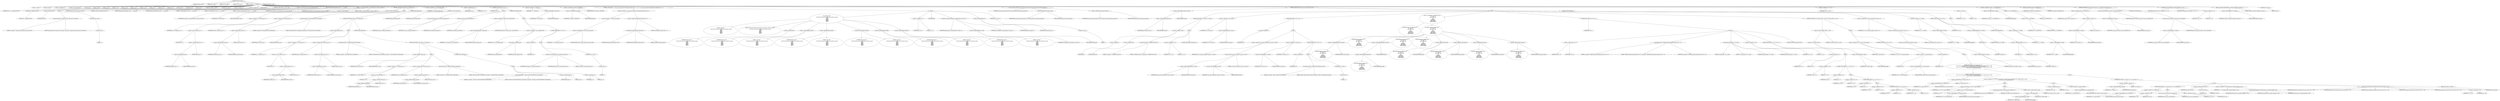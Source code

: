 digraph hostapd_notif_assoc {  
"1000121" [label = "(METHOD,hostapd_notif_assoc)" ]
"1000122" [label = "(PARAM,hostapd_data *hapd)" ]
"1000123" [label = "(PARAM,const u8 *addr)" ]
"1000124" [label = "(PARAM,const u8 *req_ies)" ]
"1000125" [label = "(PARAM,size_t req_ies_len)" ]
"1000126" [label = "(PARAM,int reassoc)" ]
"1000127" [label = "(BLOCK,,)" ]
"1000128" [label = "(LOCAL,v5: sta_info *)" ]
"1000129" [label = "(LOCAL,v6: sta_info *)" ]
"1000130" [label = "(LOCAL,v7: hostapd_iface *)" ]
"1000131" [label = "(LOCAL,v8: wpa_state_machine *)" ]
"1000132" [label = "(LOCAL,v9: int)" ]
"1000133" [label = "(LOCAL,v10: bool)" ]
"1000134" [label = "(LOCAL,v11: u32)" ]
"1000135" [label = "(LOCAL,v12: int)" ]
"1000136" [label = "(LOCAL,v15: int)" ]
"1000137" [label = "(LOCAL,v16: u8 *)" ]
"1000138" [label = "(LOCAL,v17: u8 *)" ]
"1000139" [label = "(LOCAL,p: u8 *)" ]
"1000140" [label = "(LOCAL,pa: u8 *)" ]
"1000141" [label = "(LOCAL,pb: u8 *)" ]
"1000142" [label = "(LOCAL,ielen: int)" ]
"1000143" [label = "(LOCAL,ielena: int)" ]
"1000144" [label = "(LOCAL,res: int)" ]
"1000145" [label = "(LOCAL,elems: ieee802_11_elems)" ]
"1000146" [label = "(LOCAL,buf: u8 [ 1064 ])" ]
"1000147" [label = "(LOCAL,v26: unsigned int)" ]
"1000148" [label = "(<operator>.assignment,v26 = __readgsdword(0x14u))" ]
"1000149" [label = "(IDENTIFIER,v26,v26 = __readgsdword(0x14u))" ]
"1000150" [label = "(__readgsdword,__readgsdword(0x14u))" ]
"1000151" [label = "(LITERAL,0x14u,__readgsdword(0x14u))" ]
"1000152" [label = "(CONTROL_STRUCTURE,if ( !addr ),if ( !addr ))" ]
"1000153" [label = "(<operator>.logicalNot,!addr)" ]
"1000154" [label = "(IDENTIFIER,addr,!addr)" ]
"1000155" [label = "(BLOCK,,)" ]
"1000156" [label = "(wpa_printf,wpa_printf(2, \"hostapd_notif_assoc: Skip event with no address\"))" ]
"1000157" [label = "(LITERAL,2,wpa_printf(2, \"hostapd_notif_assoc: Skip event with no address\"))" ]
"1000158" [label = "(LITERAL,\"hostapd_notif_assoc: Skip event with no address\",wpa_printf(2, \"hostapd_notif_assoc: Skip event with no address\"))" ]
"1000159" [label = "(RETURN,return -1;,return -1;)" ]
"1000160" [label = "(<operator>.minus,-1)" ]
"1000161" [label = "(LITERAL,1,-1)" ]
"1000162" [label = "(random_add_randomness,random_add_randomness(addr, 6u))" ]
"1000163" [label = "(IDENTIFIER,addr,random_add_randomness(addr, 6u))" ]
"1000164" [label = "(LITERAL,6u,random_add_randomness(addr, 6u))" ]
"1000165" [label = "(hostapd_logger,hostapd_logger(hapd, addr, 1u, 2, \"associated\"))" ]
"1000166" [label = "(IDENTIFIER,hapd,hostapd_logger(hapd, addr, 1u, 2, \"associated\"))" ]
"1000167" [label = "(IDENTIFIER,addr,hostapd_logger(hapd, addr, 1u, 2, \"associated\"))" ]
"1000168" [label = "(LITERAL,1u,hostapd_logger(hapd, addr, 1u, 2, \"associated\"))" ]
"1000169" [label = "(LITERAL,2,hostapd_logger(hapd, addr, 1u, 2, \"associated\"))" ]
"1000170" [label = "(LITERAL,\"associated\",hostapd_logger(hapd, addr, 1u, 2, \"associated\"))" ]
"1000171" [label = "(ieee802_11_parse_elems,ieee802_11_parse_elems(req_ies, req_ies_len, &elems, 0))" ]
"1000172" [label = "(IDENTIFIER,req_ies,ieee802_11_parse_elems(req_ies, req_ies_len, &elems, 0))" ]
"1000173" [label = "(IDENTIFIER,req_ies_len,ieee802_11_parse_elems(req_ies, req_ies_len, &elems, 0))" ]
"1000174" [label = "(<operator>.addressOf,&elems)" ]
"1000175" [label = "(IDENTIFIER,elems,ieee802_11_parse_elems(req_ies, req_ies_len, &elems, 0))" ]
"1000176" [label = "(LITERAL,0,ieee802_11_parse_elems(req_ies, req_ies_len, &elems, 0))" ]
"1000177" [label = "(CONTROL_STRUCTURE,if ( elems.wps_ie ),if ( elems.wps_ie ))" ]
"1000178" [label = "(<operator>.fieldAccess,elems.wps_ie)" ]
"1000179" [label = "(IDENTIFIER,elems,if ( elems.wps_ie ))" ]
"1000180" [label = "(FIELD_IDENTIFIER,wps_ie,wps_ie)" ]
"1000181" [label = "(BLOCK,,)" ]
"1000182" [label = "(<operator>.assignment,p = (u8 *)(elems.wps_ie - 2))" ]
"1000183" [label = "(IDENTIFIER,p,p = (u8 *)(elems.wps_ie - 2))" ]
"1000184" [label = "(<operator>.cast,(u8 *)(elems.wps_ie - 2))" ]
"1000185" [label = "(UNKNOWN,u8 *,u8 *)" ]
"1000186" [label = "(<operator>.subtraction,elems.wps_ie - 2)" ]
"1000187" [label = "(<operator>.fieldAccess,elems.wps_ie)" ]
"1000188" [label = "(IDENTIFIER,elems,elems.wps_ie - 2)" ]
"1000189" [label = "(FIELD_IDENTIFIER,wps_ie,wps_ie)" ]
"1000190" [label = "(LITERAL,2,elems.wps_ie - 2)" ]
"1000191" [label = "(<operator>.assignment,ielen = elems.wps_ie_len + 2)" ]
"1000192" [label = "(IDENTIFIER,ielen,ielen = elems.wps_ie_len + 2)" ]
"1000193" [label = "(<operator>.addition,elems.wps_ie_len + 2)" ]
"1000194" [label = "(<operator>.fieldAccess,elems.wps_ie_len)" ]
"1000195" [label = "(IDENTIFIER,elems,elems.wps_ie_len + 2)" ]
"1000196" [label = "(FIELD_IDENTIFIER,wps_ie_len,wps_ie_len)" ]
"1000197" [label = "(LITERAL,2,elems.wps_ie_len + 2)" ]
"1000198" [label = "(wpa_printf,wpa_printf(2, \"STA included WPS IE in (Re)AssocReq\"))" ]
"1000199" [label = "(LITERAL,2,wpa_printf(2, \"STA included WPS IE in (Re)AssocReq\"))" ]
"1000200" [label = "(LITERAL,\"STA included WPS IE in (Re)AssocReq\",wpa_printf(2, \"STA included WPS IE in (Re)AssocReq\"))" ]
"1000201" [label = "(CONTROL_STRUCTURE,else,else)" ]
"1000202" [label = "(CONTROL_STRUCTURE,if ( elems.rsn_ie ),if ( elems.rsn_ie ))" ]
"1000203" [label = "(<operator>.fieldAccess,elems.rsn_ie)" ]
"1000204" [label = "(IDENTIFIER,elems,if ( elems.rsn_ie ))" ]
"1000205" [label = "(FIELD_IDENTIFIER,rsn_ie,rsn_ie)" ]
"1000206" [label = "(BLOCK,,)" ]
"1000207" [label = "(<operator>.assignment,p = (u8 *)(elems.rsn_ie - 2))" ]
"1000208" [label = "(IDENTIFIER,p,p = (u8 *)(elems.rsn_ie - 2))" ]
"1000209" [label = "(<operator>.cast,(u8 *)(elems.rsn_ie - 2))" ]
"1000210" [label = "(UNKNOWN,u8 *,u8 *)" ]
"1000211" [label = "(<operator>.subtraction,elems.rsn_ie - 2)" ]
"1000212" [label = "(<operator>.fieldAccess,elems.rsn_ie)" ]
"1000213" [label = "(IDENTIFIER,elems,elems.rsn_ie - 2)" ]
"1000214" [label = "(FIELD_IDENTIFIER,rsn_ie,rsn_ie)" ]
"1000215" [label = "(LITERAL,2,elems.rsn_ie - 2)" ]
"1000216" [label = "(<operator>.assignment,ielen = elems.rsn_ie_len + 2)" ]
"1000217" [label = "(IDENTIFIER,ielen,ielen = elems.rsn_ie_len + 2)" ]
"1000218" [label = "(<operator>.addition,elems.rsn_ie_len + 2)" ]
"1000219" [label = "(<operator>.fieldAccess,elems.rsn_ie_len)" ]
"1000220" [label = "(IDENTIFIER,elems,elems.rsn_ie_len + 2)" ]
"1000221" [label = "(FIELD_IDENTIFIER,rsn_ie_len,rsn_ie_len)" ]
"1000222" [label = "(LITERAL,2,elems.rsn_ie_len + 2)" ]
"1000223" [label = "(wpa_printf,wpa_printf(2, \"STA included RSN IE in (Re)AssocReq\"))" ]
"1000224" [label = "(LITERAL,2,wpa_printf(2, \"STA included RSN IE in (Re)AssocReq\"))" ]
"1000225" [label = "(LITERAL,\"STA included RSN IE in (Re)AssocReq\",wpa_printf(2, \"STA included RSN IE in (Re)AssocReq\"))" ]
"1000226" [label = "(CONTROL_STRUCTURE,else,else)" ]
"1000227" [label = "(CONTROL_STRUCTURE,if ( elems.wpa_ie ),if ( elems.wpa_ie ))" ]
"1000228" [label = "(<operator>.fieldAccess,elems.wpa_ie)" ]
"1000229" [label = "(IDENTIFIER,elems,if ( elems.wpa_ie ))" ]
"1000230" [label = "(FIELD_IDENTIFIER,wpa_ie,wpa_ie)" ]
"1000231" [label = "(BLOCK,,)" ]
"1000232" [label = "(<operator>.assignment,p = (u8 *)(elems.wpa_ie - 2))" ]
"1000233" [label = "(IDENTIFIER,p,p = (u8 *)(elems.wpa_ie - 2))" ]
"1000234" [label = "(<operator>.cast,(u8 *)(elems.wpa_ie - 2))" ]
"1000235" [label = "(UNKNOWN,u8 *,u8 *)" ]
"1000236" [label = "(<operator>.subtraction,elems.wpa_ie - 2)" ]
"1000237" [label = "(<operator>.fieldAccess,elems.wpa_ie)" ]
"1000238" [label = "(IDENTIFIER,elems,elems.wpa_ie - 2)" ]
"1000239" [label = "(FIELD_IDENTIFIER,wpa_ie,wpa_ie)" ]
"1000240" [label = "(LITERAL,2,elems.wpa_ie - 2)" ]
"1000241" [label = "(<operator>.assignment,ielen = elems.wpa_ie_len + 2)" ]
"1000242" [label = "(IDENTIFIER,ielen,ielen = elems.wpa_ie_len + 2)" ]
"1000243" [label = "(<operator>.addition,elems.wpa_ie_len + 2)" ]
"1000244" [label = "(<operator>.fieldAccess,elems.wpa_ie_len)" ]
"1000245" [label = "(IDENTIFIER,elems,elems.wpa_ie_len + 2)" ]
"1000246" [label = "(FIELD_IDENTIFIER,wpa_ie_len,wpa_ie_len)" ]
"1000247" [label = "(LITERAL,2,elems.wpa_ie_len + 2)" ]
"1000248" [label = "(wpa_printf,wpa_printf(2, \"STA included WPA IE in (Re)AssocReq\"))" ]
"1000249" [label = "(LITERAL,2,wpa_printf(2, \"STA included WPA IE in (Re)AssocReq\"))" ]
"1000250" [label = "(LITERAL,\"STA included WPA IE in (Re)AssocReq\",wpa_printf(2, \"STA included WPA IE in (Re)AssocReq\"))" ]
"1000251" [label = "(CONTROL_STRUCTURE,else,else)" ]
"1000252" [label = "(BLOCK,,)" ]
"1000253" [label = "(wpa_printf,wpa_printf(2, \"STA did not include WPS/RSN/WPA IE in (Re)AssocReq\"))" ]
"1000254" [label = "(LITERAL,2,wpa_printf(2, \"STA did not include WPS/RSN/WPA IE in (Re)AssocReq\"))" ]
"1000255" [label = "(LITERAL,\"STA did not include WPS/RSN/WPA IE in (Re)AssocReq\",wpa_printf(2, \"STA did not include WPS/RSN/WPA IE in (Re)AssocReq\"))" ]
"1000256" [label = "(<operator>.assignment,ielen = 0)" ]
"1000257" [label = "(IDENTIFIER,ielen,ielen = 0)" ]
"1000258" [label = "(LITERAL,0,ielen = 0)" ]
"1000259" [label = "(<operator>.assignment,p = 0)" ]
"1000260" [label = "(IDENTIFIER,p,p = 0)" ]
"1000261" [label = "(LITERAL,0,p = 0)" ]
"1000262" [label = "(<operator>.assignment,v5 = ap_get_sta(hapd, addr))" ]
"1000263" [label = "(IDENTIFIER,v5,v5 = ap_get_sta(hapd, addr))" ]
"1000264" [label = "(ap_get_sta,ap_get_sta(hapd, addr))" ]
"1000265" [label = "(IDENTIFIER,hapd,ap_get_sta(hapd, addr))" ]
"1000266" [label = "(IDENTIFIER,addr,ap_get_sta(hapd, addr))" ]
"1000267" [label = "(<operator>.assignment,v6 = v5)" ]
"1000268" [label = "(IDENTIFIER,v6,v6 = v5)" ]
"1000269" [label = "(IDENTIFIER,v5,v6 = v5)" ]
"1000270" [label = "(CONTROL_STRUCTURE,if ( v5 ),if ( v5 ))" ]
"1000271" [label = "(IDENTIFIER,v5,if ( v5 ))" ]
"1000272" [label = "(BLOCK,,)" ]
"1000273" [label = "(ap_sta_no_session_timeout,ap_sta_no_session_timeout(hapd, v5))" ]
"1000274" [label = "(IDENTIFIER,hapd,ap_sta_no_session_timeout(hapd, v5))" ]
"1000275" [label = "(IDENTIFIER,v5,ap_sta_no_session_timeout(hapd, v5))" ]
"1000276" [label = "(accounting_sta_stop,accounting_sta_stop(hapd, v6))" ]
"1000277" [label = "(IDENTIFIER,hapd,accounting_sta_stop(hapd, v6))" ]
"1000278" [label = "(IDENTIFIER,v6,accounting_sta_stop(hapd, v6))" ]
"1000279" [label = "(<operator>.assignment,v6->timeout_next = STA_NULLFUNC)" ]
"1000280" [label = "(<operator>.indirectFieldAccess,v6->timeout_next)" ]
"1000281" [label = "(IDENTIFIER,v6,v6->timeout_next = STA_NULLFUNC)" ]
"1000282" [label = "(FIELD_IDENTIFIER,timeout_next,timeout_next)" ]
"1000283" [label = "(IDENTIFIER,STA_NULLFUNC,v6->timeout_next = STA_NULLFUNC)" ]
"1000284" [label = "(CONTROL_STRUCTURE,else,else)" ]
"1000285" [label = "(BLOCK,,)" ]
"1000286" [label = "(<operator>.assignment,v6 = ap_sta_add(hapd, addr))" ]
"1000287" [label = "(IDENTIFIER,v6,v6 = ap_sta_add(hapd, addr))" ]
"1000288" [label = "(ap_sta_add,ap_sta_add(hapd, addr))" ]
"1000289" [label = "(IDENTIFIER,hapd,ap_sta_add(hapd, addr))" ]
"1000290" [label = "(IDENTIFIER,addr,ap_sta_add(hapd, addr))" ]
"1000291" [label = "(CONTROL_STRUCTURE,if ( !v6 ),if ( !v6 ))" ]
"1000292" [label = "(<operator>.logicalNot,!v6)" ]
"1000293" [label = "(IDENTIFIER,v6,!v6)" ]
"1000294" [label = "(BLOCK,,)" ]
"1000295" [label = "(hostapd_drv_sta_disassoc,hostapd_drv_sta_disassoc(hapd, addr, 5))" ]
"1000296" [label = "(IDENTIFIER,hapd,hostapd_drv_sta_disassoc(hapd, addr, 5))" ]
"1000297" [label = "(IDENTIFIER,addr,hostapd_drv_sta_disassoc(hapd, addr, 5))" ]
"1000298" [label = "(LITERAL,5,hostapd_drv_sta_disassoc(hapd, addr, 5))" ]
"1000299" [label = "(RETURN,return -1;,return -1;)" ]
"1000300" [label = "(<operator>.minus,-1)" ]
"1000301" [label = "(LITERAL,1,-1)" ]
"1000302" [label = "(<operator>.assignment,v7 = hapd->iface)" ]
"1000303" [label = "(IDENTIFIER,v7,v7 = hapd->iface)" ]
"1000304" [label = "(<operator>.indirectFieldAccess,hapd->iface)" ]
"1000305" [label = "(IDENTIFIER,hapd,v7 = hapd->iface)" ]
"1000306" [label = "(FIELD_IDENTIFIER,iface,iface)" ]
"1000307" [label = "(<operators>.assignmentAnd,v6->flags &= 0xFFFECFFF)" ]
"1000308" [label = "(<operator>.indirectFieldAccess,v6->flags)" ]
"1000309" [label = "(IDENTIFIER,v6,v6->flags &= 0xFFFECFFF)" ]
"1000310" [label = "(FIELD_IDENTIFIER,flags,flags)" ]
"1000311" [label = "(LITERAL,0xFFFECFFF,v6->flags &= 0xFFFECFFF)" ]
"1000312" [label = "(CONTROL_STRUCTURE,if ( !v7->drv_max_acl_mac_addrs && hostapd_check_acl(hapd, addr, 0) != 1 ),if ( !v7->drv_max_acl_mac_addrs && hostapd_check_acl(hapd, addr, 0) != 1 ))" ]
"1000313" [label = "(<operator>.logicalAnd,!v7->drv_max_acl_mac_addrs && hostapd_check_acl(hapd, addr, 0) != 1)" ]
"1000314" [label = "(<operator>.logicalNot,!v7->drv_max_acl_mac_addrs)" ]
"1000315" [label = "(<operator>.indirectFieldAccess,v7->drv_max_acl_mac_addrs)" ]
"1000316" [label = "(IDENTIFIER,v7,!v7->drv_max_acl_mac_addrs)" ]
"1000317" [label = "(FIELD_IDENTIFIER,drv_max_acl_mac_addrs,drv_max_acl_mac_addrs)" ]
"1000318" [label = "(<operator>.notEquals,hostapd_check_acl(hapd, addr, 0) != 1)" ]
"1000319" [label = "(hostapd_check_acl,hostapd_check_acl(hapd, addr, 0))" ]
"1000320" [label = "(IDENTIFIER,hapd,hostapd_check_acl(hapd, addr, 0))" ]
"1000321" [label = "(IDENTIFIER,addr,hostapd_check_acl(hapd, addr, 0))" ]
"1000322" [label = "(LITERAL,0,hostapd_check_acl(hapd, addr, 0))" ]
"1000323" [label = "(LITERAL,1,hostapd_check_acl(hapd, addr, 0) != 1)" ]
"1000324" [label = "(BLOCK,,)" ]
"1000325" [label = "(wpa_printf,wpa_printf(\n      3,\n      \"STA %02x:%02x:%02x:%02x:%02x:%02x not allowed to connect\",\n      *addr,\n      addr[1],\n      addr[2],\n      addr[3],\n      addr[4],\n      addr[5]))" ]
"1000326" [label = "(LITERAL,3,wpa_printf(\n      3,\n      \"STA %02x:%02x:%02x:%02x:%02x:%02x not allowed to connect\",\n      *addr,\n      addr[1],\n      addr[2],\n      addr[3],\n      addr[4],\n      addr[5]))" ]
"1000327" [label = "(LITERAL,\"STA %02x:%02x:%02x:%02x:%02x:%02x not allowed to connect\",wpa_printf(\n      3,\n      \"STA %02x:%02x:%02x:%02x:%02x:%02x not allowed to connect\",\n      *addr,\n      addr[1],\n      addr[2],\n      addr[3],\n      addr[4],\n      addr[5]))" ]
"1000328" [label = "(<operator>.indirection,*addr)" ]
"1000329" [label = "(IDENTIFIER,addr,wpa_printf(\n      3,\n      \"STA %02x:%02x:%02x:%02x:%02x:%02x not allowed to connect\",\n      *addr,\n      addr[1],\n      addr[2],\n      addr[3],\n      addr[4],\n      addr[5]))" ]
"1000330" [label = "(<operator>.indirectIndexAccess,addr[1])" ]
"1000331" [label = "(IDENTIFIER,addr,wpa_printf(\n      3,\n      \"STA %02x:%02x:%02x:%02x:%02x:%02x not allowed to connect\",\n      *addr,\n      addr[1],\n      addr[2],\n      addr[3],\n      addr[4],\n      addr[5]))" ]
"1000332" [label = "(LITERAL,1,wpa_printf(\n      3,\n      \"STA %02x:%02x:%02x:%02x:%02x:%02x not allowed to connect\",\n      *addr,\n      addr[1],\n      addr[2],\n      addr[3],\n      addr[4],\n      addr[5]))" ]
"1000333" [label = "(<operator>.indirectIndexAccess,addr[2])" ]
"1000334" [label = "(IDENTIFIER,addr,wpa_printf(\n      3,\n      \"STA %02x:%02x:%02x:%02x:%02x:%02x not allowed to connect\",\n      *addr,\n      addr[1],\n      addr[2],\n      addr[3],\n      addr[4],\n      addr[5]))" ]
"1000335" [label = "(LITERAL,2,wpa_printf(\n      3,\n      \"STA %02x:%02x:%02x:%02x:%02x:%02x not allowed to connect\",\n      *addr,\n      addr[1],\n      addr[2],\n      addr[3],\n      addr[4],\n      addr[5]))" ]
"1000336" [label = "(<operator>.indirectIndexAccess,addr[3])" ]
"1000337" [label = "(IDENTIFIER,addr,wpa_printf(\n      3,\n      \"STA %02x:%02x:%02x:%02x:%02x:%02x not allowed to connect\",\n      *addr,\n      addr[1],\n      addr[2],\n      addr[3],\n      addr[4],\n      addr[5]))" ]
"1000338" [label = "(LITERAL,3,wpa_printf(\n      3,\n      \"STA %02x:%02x:%02x:%02x:%02x:%02x not allowed to connect\",\n      *addr,\n      addr[1],\n      addr[2],\n      addr[3],\n      addr[4],\n      addr[5]))" ]
"1000339" [label = "(<operator>.indirectIndexAccess,addr[4])" ]
"1000340" [label = "(IDENTIFIER,addr,wpa_printf(\n      3,\n      \"STA %02x:%02x:%02x:%02x:%02x:%02x not allowed to connect\",\n      *addr,\n      addr[1],\n      addr[2],\n      addr[3],\n      addr[4],\n      addr[5]))" ]
"1000341" [label = "(LITERAL,4,wpa_printf(\n      3,\n      \"STA %02x:%02x:%02x:%02x:%02x:%02x not allowed to connect\",\n      *addr,\n      addr[1],\n      addr[2],\n      addr[3],\n      addr[4],\n      addr[5]))" ]
"1000342" [label = "(<operator>.indirectIndexAccess,addr[5])" ]
"1000343" [label = "(IDENTIFIER,addr,wpa_printf(\n      3,\n      \"STA %02x:%02x:%02x:%02x:%02x:%02x not allowed to connect\",\n      *addr,\n      addr[1],\n      addr[2],\n      addr[3],\n      addr[4],\n      addr[5]))" ]
"1000344" [label = "(LITERAL,5,wpa_printf(\n      3,\n      \"STA %02x:%02x:%02x:%02x:%02x:%02x not allowed to connect\",\n      *addr,\n      addr[1],\n      addr[2],\n      addr[3],\n      addr[4],\n      addr[5]))" ]
"1000345" [label = "(<operator>.assignment,v15 = 1)" ]
"1000346" [label = "(IDENTIFIER,v15,v15 = 1)" ]
"1000347" [label = "(LITERAL,1,v15 = 1)" ]
"1000348" [label = "(JUMP_TARGET,fail)" ]
"1000349" [label = "(hostapd_drv_sta_disassoc,hostapd_drv_sta_disassoc(hapd, v6->addr, v15))" ]
"1000350" [label = "(IDENTIFIER,hapd,hostapd_drv_sta_disassoc(hapd, v6->addr, v15))" ]
"1000351" [label = "(<operator>.indirectFieldAccess,v6->addr)" ]
"1000352" [label = "(IDENTIFIER,v6,hostapd_drv_sta_disassoc(hapd, v6->addr, v15))" ]
"1000353" [label = "(FIELD_IDENTIFIER,addr,addr)" ]
"1000354" [label = "(IDENTIFIER,v15,hostapd_drv_sta_disassoc(hapd, v6->addr, v15))" ]
"1000355" [label = "(ap_free_sta,ap_free_sta(hapd, v6))" ]
"1000356" [label = "(IDENTIFIER,hapd,ap_free_sta(hapd, v6))" ]
"1000357" [label = "(IDENTIFIER,v6,ap_free_sta(hapd, v6))" ]
"1000358" [label = "(RETURN,return -1;,return -1;)" ]
"1000359" [label = "(<operator>.minus,-1)" ]
"1000360" [label = "(LITERAL,1,-1)" ]
"1000361" [label = "(ap_copy_sta_supp_op_classes,ap_copy_sta_supp_op_classes(v6, elems.supp_op_classes, elems.supp_op_classes_len))" ]
"1000362" [label = "(IDENTIFIER,v6,ap_copy_sta_supp_op_classes(v6, elems.supp_op_classes, elems.supp_op_classes_len))" ]
"1000363" [label = "(<operator>.fieldAccess,elems.supp_op_classes)" ]
"1000364" [label = "(IDENTIFIER,elems,ap_copy_sta_supp_op_classes(v6, elems.supp_op_classes, elems.supp_op_classes_len))" ]
"1000365" [label = "(FIELD_IDENTIFIER,supp_op_classes,supp_op_classes)" ]
"1000366" [label = "(<operator>.fieldAccess,elems.supp_op_classes_len)" ]
"1000367" [label = "(IDENTIFIER,elems,ap_copy_sta_supp_op_classes(v6, elems.supp_op_classes, elems.supp_op_classes_len))" ]
"1000368" [label = "(FIELD_IDENTIFIER,supp_op_classes_len,supp_op_classes_len)" ]
"1000369" [label = "(CONTROL_STRUCTURE,if ( hapd->conf->wpa ),if ( hapd->conf->wpa ))" ]
"1000370" [label = "(<operator>.indirectFieldAccess,hapd->conf->wpa)" ]
"1000371" [label = "(<operator>.indirectFieldAccess,hapd->conf)" ]
"1000372" [label = "(IDENTIFIER,hapd,if ( hapd->conf->wpa ))" ]
"1000373" [label = "(FIELD_IDENTIFIER,conf,conf)" ]
"1000374" [label = "(FIELD_IDENTIFIER,wpa,wpa)" ]
"1000375" [label = "(BLOCK,,)" ]
"1000376" [label = "(CONTROL_STRUCTURE,if ( !p || !ielen ),if ( !p || !ielen ))" ]
"1000377" [label = "(<operator>.logicalOr,!p || !ielen)" ]
"1000378" [label = "(<operator>.logicalNot,!p)" ]
"1000379" [label = "(IDENTIFIER,p,!p)" ]
"1000380" [label = "(<operator>.logicalNot,!ielen)" ]
"1000381" [label = "(IDENTIFIER,ielen,!ielen)" ]
"1000382" [label = "(BLOCK,,)" ]
"1000383" [label = "(wpa_printf,wpa_printf(2, \"No WPA/RSN IE from STA\"))" ]
"1000384" [label = "(LITERAL,2,wpa_printf(2, \"No WPA/RSN IE from STA\"))" ]
"1000385" [label = "(LITERAL,\"No WPA/RSN IE from STA\",wpa_printf(2, \"No WPA/RSN IE from STA\"))" ]
"1000386" [label = "(<operator>.assignment,v15 = 13)" ]
"1000387" [label = "(IDENTIFIER,v15,v15 = 13)" ]
"1000388" [label = "(LITERAL,13,v15 = 13)" ]
"1000389" [label = "(CONTROL_STRUCTURE,goto fail;,goto fail;)" ]
"1000390" [label = "(<operator>.assignment,v8 = v6->wpa_sm)" ]
"1000391" [label = "(IDENTIFIER,v8,v8 = v6->wpa_sm)" ]
"1000392" [label = "(<operator>.indirectFieldAccess,v6->wpa_sm)" ]
"1000393" [label = "(IDENTIFIER,v6,v8 = v6->wpa_sm)" ]
"1000394" [label = "(FIELD_IDENTIFIER,wpa_sm,wpa_sm)" ]
"1000395" [label = "(CONTROL_STRUCTURE,if ( !v8 ),if ( !v8 ))" ]
"1000396" [label = "(<operator>.logicalNot,!v8)" ]
"1000397" [label = "(IDENTIFIER,v8,!v8)" ]
"1000398" [label = "(BLOCK,,)" ]
"1000399" [label = "(<operator>.assignment,v8 = wpa_auth_sta_init(hapd->wpa_auth, v6->addr, 0))" ]
"1000400" [label = "(IDENTIFIER,v8,v8 = wpa_auth_sta_init(hapd->wpa_auth, v6->addr, 0))" ]
"1000401" [label = "(wpa_auth_sta_init,wpa_auth_sta_init(hapd->wpa_auth, v6->addr, 0))" ]
"1000402" [label = "(<operator>.indirectFieldAccess,hapd->wpa_auth)" ]
"1000403" [label = "(IDENTIFIER,hapd,wpa_auth_sta_init(hapd->wpa_auth, v6->addr, 0))" ]
"1000404" [label = "(FIELD_IDENTIFIER,wpa_auth,wpa_auth)" ]
"1000405" [label = "(<operator>.indirectFieldAccess,v6->addr)" ]
"1000406" [label = "(IDENTIFIER,v6,wpa_auth_sta_init(hapd->wpa_auth, v6->addr, 0))" ]
"1000407" [label = "(FIELD_IDENTIFIER,addr,addr)" ]
"1000408" [label = "(LITERAL,0,wpa_auth_sta_init(hapd->wpa_auth, v6->addr, 0))" ]
"1000409" [label = "(<operator>.assignment,v6->wpa_sm = v8)" ]
"1000410" [label = "(<operator>.indirectFieldAccess,v6->wpa_sm)" ]
"1000411" [label = "(IDENTIFIER,v6,v6->wpa_sm = v8)" ]
"1000412" [label = "(FIELD_IDENTIFIER,wpa_sm,wpa_sm)" ]
"1000413" [label = "(IDENTIFIER,v8,v6->wpa_sm = v8)" ]
"1000414" [label = "(CONTROL_STRUCTURE,if ( !v8 ),if ( !v8 ))" ]
"1000415" [label = "(<operator>.logicalNot,!v8)" ]
"1000416" [label = "(IDENTIFIER,v8,!v8)" ]
"1000417" [label = "(BLOCK,,)" ]
"1000418" [label = "(wpa_printf,wpa_printf(5, \"Failed to initialize WPA state machine\"))" ]
"1000419" [label = "(LITERAL,5,wpa_printf(5, \"Failed to initialize WPA state machine\"))" ]
"1000420" [label = "(LITERAL,\"Failed to initialize WPA state machine\",wpa_printf(5, \"Failed to initialize WPA state machine\"))" ]
"1000421" [label = "(RETURN,return -1;,return -1;)" ]
"1000422" [label = "(<operator>.minus,-1)" ]
"1000423" [label = "(LITERAL,1,-1)" ]
"1000424" [label = "(<operator>.assignment,v9 = wpa_validate_wpa_ie(\n           hapd->wpa_auth,\n           v8,\n           hapd->iface->freq,\n           p,\n           ielen,\n           elems.mdie,\n           elems.mdie_len,\n           elems.owe_dh,\n           elems.owe_dh_len))" ]
"1000425" [label = "(IDENTIFIER,v9,v9 = wpa_validate_wpa_ie(\n           hapd->wpa_auth,\n           v8,\n           hapd->iface->freq,\n           p,\n           ielen,\n           elems.mdie,\n           elems.mdie_len,\n           elems.owe_dh,\n           elems.owe_dh_len))" ]
"1000426" [label = "(wpa_validate_wpa_ie,wpa_validate_wpa_ie(\n           hapd->wpa_auth,\n           v8,\n           hapd->iface->freq,\n           p,\n           ielen,\n           elems.mdie,\n           elems.mdie_len,\n           elems.owe_dh,\n           elems.owe_dh_len))" ]
"1000427" [label = "(<operator>.indirectFieldAccess,hapd->wpa_auth)" ]
"1000428" [label = "(IDENTIFIER,hapd,wpa_validate_wpa_ie(\n           hapd->wpa_auth,\n           v8,\n           hapd->iface->freq,\n           p,\n           ielen,\n           elems.mdie,\n           elems.mdie_len,\n           elems.owe_dh,\n           elems.owe_dh_len))" ]
"1000429" [label = "(FIELD_IDENTIFIER,wpa_auth,wpa_auth)" ]
"1000430" [label = "(IDENTIFIER,v8,wpa_validate_wpa_ie(\n           hapd->wpa_auth,\n           v8,\n           hapd->iface->freq,\n           p,\n           ielen,\n           elems.mdie,\n           elems.mdie_len,\n           elems.owe_dh,\n           elems.owe_dh_len))" ]
"1000431" [label = "(<operator>.indirectFieldAccess,hapd->iface->freq)" ]
"1000432" [label = "(<operator>.indirectFieldAccess,hapd->iface)" ]
"1000433" [label = "(IDENTIFIER,hapd,wpa_validate_wpa_ie(\n           hapd->wpa_auth,\n           v8,\n           hapd->iface->freq,\n           p,\n           ielen,\n           elems.mdie,\n           elems.mdie_len,\n           elems.owe_dh,\n           elems.owe_dh_len))" ]
"1000434" [label = "(FIELD_IDENTIFIER,iface,iface)" ]
"1000435" [label = "(FIELD_IDENTIFIER,freq,freq)" ]
"1000436" [label = "(IDENTIFIER,p,wpa_validate_wpa_ie(\n           hapd->wpa_auth,\n           v8,\n           hapd->iface->freq,\n           p,\n           ielen,\n           elems.mdie,\n           elems.mdie_len,\n           elems.owe_dh,\n           elems.owe_dh_len))" ]
"1000437" [label = "(IDENTIFIER,ielen,wpa_validate_wpa_ie(\n           hapd->wpa_auth,\n           v8,\n           hapd->iface->freq,\n           p,\n           ielen,\n           elems.mdie,\n           elems.mdie_len,\n           elems.owe_dh,\n           elems.owe_dh_len))" ]
"1000438" [label = "(<operator>.fieldAccess,elems.mdie)" ]
"1000439" [label = "(IDENTIFIER,elems,wpa_validate_wpa_ie(\n           hapd->wpa_auth,\n           v8,\n           hapd->iface->freq,\n           p,\n           ielen,\n           elems.mdie,\n           elems.mdie_len,\n           elems.owe_dh,\n           elems.owe_dh_len))" ]
"1000440" [label = "(FIELD_IDENTIFIER,mdie,mdie)" ]
"1000441" [label = "(<operator>.fieldAccess,elems.mdie_len)" ]
"1000442" [label = "(IDENTIFIER,elems,wpa_validate_wpa_ie(\n           hapd->wpa_auth,\n           v8,\n           hapd->iface->freq,\n           p,\n           ielen,\n           elems.mdie,\n           elems.mdie_len,\n           elems.owe_dh,\n           elems.owe_dh_len))" ]
"1000443" [label = "(FIELD_IDENTIFIER,mdie_len,mdie_len)" ]
"1000444" [label = "(<operator>.fieldAccess,elems.owe_dh)" ]
"1000445" [label = "(IDENTIFIER,elems,wpa_validate_wpa_ie(\n           hapd->wpa_auth,\n           v8,\n           hapd->iface->freq,\n           p,\n           ielen,\n           elems.mdie,\n           elems.mdie_len,\n           elems.owe_dh,\n           elems.owe_dh_len))" ]
"1000446" [label = "(FIELD_IDENTIFIER,owe_dh,owe_dh)" ]
"1000447" [label = "(<operator>.fieldAccess,elems.owe_dh_len)" ]
"1000448" [label = "(IDENTIFIER,elems,wpa_validate_wpa_ie(\n           hapd->wpa_auth,\n           v8,\n           hapd->iface->freq,\n           p,\n           ielen,\n           elems.mdie,\n           elems.mdie_len,\n           elems.owe_dh,\n           elems.owe_dh_len))" ]
"1000449" [label = "(FIELD_IDENTIFIER,owe_dh_len,owe_dh_len)" ]
"1000450" [label = "(CONTROL_STRUCTURE,if ( v9 ),if ( v9 ))" ]
"1000451" [label = "(IDENTIFIER,v9,if ( v9 ))" ]
"1000452" [label = "(BLOCK,,)" ]
"1000453" [label = "(<operator>.assignment,res = v9)" ]
"1000454" [label = "(IDENTIFIER,res,res = v9)" ]
"1000455" [label = "(IDENTIFIER,v9,res = v9)" ]
"1000456" [label = "(wpa_printf,wpa_printf(2, \"WPA/RSN information element rejected? (res %u)\", v9))" ]
"1000457" [label = "(LITERAL,2,wpa_printf(2, \"WPA/RSN information element rejected? (res %u)\", v9))" ]
"1000458" [label = "(LITERAL,\"WPA/RSN information element rejected? (res %u)\",wpa_printf(2, \"WPA/RSN information element rejected? (res %u)\", v9))" ]
"1000459" [label = "(IDENTIFIER,v9,wpa_printf(2, \"WPA/RSN information element rejected? (res %u)\", v9))" ]
"1000460" [label = "(wpa_hexdump,wpa_hexdump(2, \"IE\", p, ielen))" ]
"1000461" [label = "(LITERAL,2,wpa_hexdump(2, \"IE\", p, ielen))" ]
"1000462" [label = "(LITERAL,\"IE\",wpa_hexdump(2, \"IE\", p, ielen))" ]
"1000463" [label = "(IDENTIFIER,p,wpa_hexdump(2, \"IE\", p, ielen))" ]
"1000464" [label = "(IDENTIFIER,ielen,wpa_hexdump(2, \"IE\", p, ielen))" ]
"1000465" [label = "(<operator>.assignment,v15 = 18)" ]
"1000466" [label = "(IDENTIFIER,v15,v15 = 18)" ]
"1000467" [label = "(LITERAL,18,v15 = 18)" ]
"1000468" [label = "(CONTROL_STRUCTURE,if ( res != 2 ),if ( res != 2 ))" ]
"1000469" [label = "(<operator>.notEquals,res != 2)" ]
"1000470" [label = "(IDENTIFIER,res,res != 2)" ]
"1000471" [label = "(LITERAL,2,res != 2)" ]
"1000472" [label = "(BLOCK,,)" ]
"1000473" [label = "(<operator>.assignment,v15 = 19)" ]
"1000474" [label = "(IDENTIFIER,v15,v15 = 19)" ]
"1000475" [label = "(LITERAL,19,v15 = 19)" ]
"1000476" [label = "(CONTROL_STRUCTURE,if ( res != 3 ),if ( res != 3 ))" ]
"1000477" [label = "(<operator>.notEquals,res != 3)" ]
"1000478" [label = "(IDENTIFIER,res,res != 3)" ]
"1000479" [label = "(LITERAL,3,res != 3)" ]
"1000480" [label = "(BLOCK,,)" ]
"1000481" [label = "(<operator>.assignment,v15 = 20)" ]
"1000482" [label = "(IDENTIFIER,v15,v15 = 20)" ]
"1000483" [label = "(LITERAL,20,v15 = 20)" ]
"1000484" [label = "(CONTROL_STRUCTURE,if ( res != 4 ),if ( res != 4 ))" ]
"1000485" [label = "(<operator>.notEquals,res != 4)" ]
"1000486" [label = "(IDENTIFIER,res,res != 4)" ]
"1000487" [label = "(LITERAL,4,res != 4)" ]
"1000488" [label = "(BLOCK,,)" ]
"1000489" [label = "(<operator>.assignment,v15 = 24)" ]
"1000490" [label = "(IDENTIFIER,v15,v15 = 24)" ]
"1000491" [label = "(LITERAL,24,v15 = 24)" ]
"1000492" [label = "(CONTROL_STRUCTURE,if ( res != 8 ),if ( res != 8 ))" ]
"1000493" [label = "(<operator>.notEquals,res != 8)" ]
"1000494" [label = "(IDENTIFIER,res,res != 8)" ]
"1000495" [label = "(LITERAL,8,res != 8)" ]
"1000496" [label = "(<operator>.assignment,v15 = 13)" ]
"1000497" [label = "(IDENTIFIER,v15,v15 = 13)" ]
"1000498" [label = "(LITERAL,13,v15 = 13)" ]
"1000499" [label = "(CONTROL_STRUCTURE,goto fail;,goto fail;)" ]
"1000500" [label = "(CONTROL_STRUCTURE,if ( (v6->flags & 0x402) == 1026 ),if ( (v6->flags & 0x402) == 1026 ))" ]
"1000501" [label = "(<operator>.equals,(v6->flags & 0x402) == 1026)" ]
"1000502" [label = "(<operator>.and,v6->flags & 0x402)" ]
"1000503" [label = "(<operator>.indirectFieldAccess,v6->flags)" ]
"1000504" [label = "(IDENTIFIER,v6,v6->flags & 0x402)" ]
"1000505" [label = "(FIELD_IDENTIFIER,flags,flags)" ]
"1000506" [label = "(LITERAL,0x402,v6->flags & 0x402)" ]
"1000507" [label = "(LITERAL,1026,(v6->flags & 0x402) == 1026)" ]
"1000508" [label = "(BLOCK,,)" ]
"1000509" [label = "(<operator>.assignment,v16 = (u8 *)v6->sa_query_timed_out)" ]
"1000510" [label = "(IDENTIFIER,v16,v16 = (u8 *)v6->sa_query_timed_out)" ]
"1000511" [label = "(<operator>.cast,(u8 *)v6->sa_query_timed_out)" ]
"1000512" [label = "(UNKNOWN,u8 *,u8 *)" ]
"1000513" [label = "(<operator>.indirectFieldAccess,v6->sa_query_timed_out)" ]
"1000514" [label = "(IDENTIFIER,v6,(u8 *)v6->sa_query_timed_out)" ]
"1000515" [label = "(FIELD_IDENTIFIER,sa_query_timed_out,sa_query_timed_out)" ]
"1000516" [label = "(CONTROL_STRUCTURE,if ( !v16 ),if ( !v16 ))" ]
"1000517" [label = "(<operator>.logicalNot,!v16)" ]
"1000518" [label = "(IDENTIFIER,v16,!v16)" ]
"1000519" [label = "(BLOCK,,)" ]
"1000520" [label = "(CONTROL_STRUCTURE,if ( v6->sa_query_count <= 0\n          || (pa = (u8 *)v6->sa_query_timed_out, ap_check_sa_query_timeout(hapd, v6), (v6->flags & 0x402) == 1026)\n          && (v16 = pa, !v6->sa_query_timed_out) ),if ( v6->sa_query_count <= 0\n          || (pa = (u8 *)v6->sa_query_timed_out, ap_check_sa_query_timeout(hapd, v6), (v6->flags & 0x402) == 1026)\n          && (v16 = pa, !v6->sa_query_timed_out) ))" ]
"1000521" [label = "(<operator>.logicalOr,v6->sa_query_count <= 0\n          || (pa = (u8 *)v6->sa_query_timed_out, ap_check_sa_query_timeout(hapd, v6), (v6->flags & 0x402) == 1026)\n          && (v16 = pa, !v6->sa_query_timed_out))" ]
"1000522" [label = "(<operator>.lessEqualsThan,v6->sa_query_count <= 0)" ]
"1000523" [label = "(<operator>.indirectFieldAccess,v6->sa_query_count)" ]
"1000524" [label = "(IDENTIFIER,v6,v6->sa_query_count <= 0)" ]
"1000525" [label = "(FIELD_IDENTIFIER,sa_query_count,sa_query_count)" ]
"1000526" [label = "(LITERAL,0,v6->sa_query_count <= 0)" ]
"1000527" [label = "(<operator>.logicalAnd,(pa = (u8 *)v6->sa_query_timed_out, ap_check_sa_query_timeout(hapd, v6), (v6->flags & 0x402) == 1026)\n          && (v16 = pa, !v6->sa_query_timed_out))" ]
"1000528" [label = "(BLOCK,,)" ]
"1000529" [label = "(<operator>.assignment,pa = (u8 *)v6->sa_query_timed_out)" ]
"1000530" [label = "(IDENTIFIER,pa,pa = (u8 *)v6->sa_query_timed_out)" ]
"1000531" [label = "(<operator>.cast,(u8 *)v6->sa_query_timed_out)" ]
"1000532" [label = "(UNKNOWN,u8 *,u8 *)" ]
"1000533" [label = "(<operator>.indirectFieldAccess,v6->sa_query_timed_out)" ]
"1000534" [label = "(IDENTIFIER,v6,(u8 *)v6->sa_query_timed_out)" ]
"1000535" [label = "(FIELD_IDENTIFIER,sa_query_timed_out,sa_query_timed_out)" ]
"1000536" [label = "(BLOCK,,)" ]
"1000537" [label = "(ap_check_sa_query_timeout,ap_check_sa_query_timeout(hapd, v6))" ]
"1000538" [label = "(IDENTIFIER,hapd,ap_check_sa_query_timeout(hapd, v6))" ]
"1000539" [label = "(IDENTIFIER,v6,ap_check_sa_query_timeout(hapd, v6))" ]
"1000540" [label = "(<operator>.equals,(v6->flags & 0x402) == 1026)" ]
"1000541" [label = "(<operator>.and,v6->flags & 0x402)" ]
"1000542" [label = "(<operator>.indirectFieldAccess,v6->flags)" ]
"1000543" [label = "(IDENTIFIER,v6,v6->flags & 0x402)" ]
"1000544" [label = "(FIELD_IDENTIFIER,flags,flags)" ]
"1000545" [label = "(LITERAL,0x402,v6->flags & 0x402)" ]
"1000546" [label = "(LITERAL,1026,(v6->flags & 0x402) == 1026)" ]
"1000547" [label = "(BLOCK,,)" ]
"1000548" [label = "(<operator>.assignment,v16 = pa)" ]
"1000549" [label = "(IDENTIFIER,v16,v16 = pa)" ]
"1000550" [label = "(IDENTIFIER,pa,v16 = pa)" ]
"1000551" [label = "(<operator>.logicalNot,!v6->sa_query_timed_out)" ]
"1000552" [label = "(<operator>.indirectFieldAccess,v6->sa_query_timed_out)" ]
"1000553" [label = "(IDENTIFIER,v6,!v6->sa_query_timed_out)" ]
"1000554" [label = "(FIELD_IDENTIFIER,sa_query_timed_out,sa_query_timed_out)" ]
"1000555" [label = "(BLOCK,,)" ]
"1000556" [label = "(CONTROL_STRUCTURE,if ( v6->auth_alg != 2 ),if ( v6->auth_alg != 2 ))" ]
"1000557" [label = "(<operator>.notEquals,v6->auth_alg != 2)" ]
"1000558" [label = "(<operator>.indirectFieldAccess,v6->auth_alg)" ]
"1000559" [label = "(IDENTIFIER,v6,v6->auth_alg != 2)" ]
"1000560" [label = "(FIELD_IDENTIFIER,auth_alg,auth_alg)" ]
"1000561" [label = "(LITERAL,2,v6->auth_alg != 2)" ]
"1000562" [label = "(BLOCK,,)" ]
"1000563" [label = "(CONTROL_STRUCTURE,if ( !v6->sa_query_count ),if ( !v6->sa_query_count ))" ]
"1000564" [label = "(<operator>.logicalNot,!v6->sa_query_count)" ]
"1000565" [label = "(<operator>.indirectFieldAccess,v6->sa_query_count)" ]
"1000566" [label = "(IDENTIFIER,v6,!v6->sa_query_count)" ]
"1000567" [label = "(FIELD_IDENTIFIER,sa_query_count,sa_query_count)" ]
"1000568" [label = "(BLOCK,,)" ]
"1000569" [label = "(<operator>.assignment,pb = v16)" ]
"1000570" [label = "(IDENTIFIER,pb,pb = v16)" ]
"1000571" [label = "(IDENTIFIER,v16,pb = v16)" ]
"1000572" [label = "(ap_sta_start_sa_query,ap_sta_start_sa_query(hapd, v6))" ]
"1000573" [label = "(IDENTIFIER,hapd,ap_sta_start_sa_query(hapd, v6))" ]
"1000574" [label = "(IDENTIFIER,v6,ap_sta_start_sa_query(hapd, v6))" ]
"1000575" [label = "(<operator>.assignment,v16 = pb)" ]
"1000576" [label = "(IDENTIFIER,v16,v16 = pb)" ]
"1000577" [label = "(IDENTIFIER,pb,v16 = pb)" ]
"1000578" [label = "(<operator>.assignment,ielena = (int)v16)" ]
"1000579" [label = "(IDENTIFIER,ielena,ielena = (int)v16)" ]
"1000580" [label = "(<operator>.cast,(int)v16)" ]
"1000581" [label = "(UNKNOWN,int,int)" ]
"1000582" [label = "(IDENTIFIER,v16,(int)v16)" ]
"1000583" [label = "(<operator>.assignment,v17 = hostapd_eid_assoc_comeback_time(hapd, v6, buf))" ]
"1000584" [label = "(IDENTIFIER,v17,v17 = hostapd_eid_assoc_comeback_time(hapd, v6, buf))" ]
"1000585" [label = "(hostapd_eid_assoc_comeback_time,hostapd_eid_assoc_comeback_time(hapd, v6, buf))" ]
"1000586" [label = "(IDENTIFIER,hapd,hostapd_eid_assoc_comeback_time(hapd, v6, buf))" ]
"1000587" [label = "(IDENTIFIER,v6,hostapd_eid_assoc_comeback_time(hapd, v6, buf))" ]
"1000588" [label = "(IDENTIFIER,buf,hostapd_eid_assoc_comeback_time(hapd, v6, buf))" ]
"1000589" [label = "(hostapd_sta_assoc,hostapd_sta_assoc(hapd, addr, reassoc, 0x1Eu, buf, v17 - buf))" ]
"1000590" [label = "(IDENTIFIER,hapd,hostapd_sta_assoc(hapd, addr, reassoc, 0x1Eu, buf, v17 - buf))" ]
"1000591" [label = "(IDENTIFIER,addr,hostapd_sta_assoc(hapd, addr, reassoc, 0x1Eu, buf, v17 - buf))" ]
"1000592" [label = "(IDENTIFIER,reassoc,hostapd_sta_assoc(hapd, addr, reassoc, 0x1Eu, buf, v17 - buf))" ]
"1000593" [label = "(LITERAL,0x1Eu,hostapd_sta_assoc(hapd, addr, reassoc, 0x1Eu, buf, v17 - buf))" ]
"1000594" [label = "(IDENTIFIER,buf,hostapd_sta_assoc(hapd, addr, reassoc, 0x1Eu, buf, v17 - buf))" ]
"1000595" [label = "(<operator>.subtraction,v17 - buf)" ]
"1000596" [label = "(IDENTIFIER,v17,v17 - buf)" ]
"1000597" [label = "(IDENTIFIER,buf,v17 - buf)" ]
"1000598" [label = "(RETURN,return ielena;,return ielena;)" ]
"1000599" [label = "(IDENTIFIER,ielena,return ielena;)" ]
"1000600" [label = "(<operator>.assignment,v10 = wpa_auth_uses_mfp(v6->wpa_sm) == 0)" ]
"1000601" [label = "(IDENTIFIER,v10,v10 = wpa_auth_uses_mfp(v6->wpa_sm) == 0)" ]
"1000602" [label = "(<operator>.equals,wpa_auth_uses_mfp(v6->wpa_sm) == 0)" ]
"1000603" [label = "(wpa_auth_uses_mfp,wpa_auth_uses_mfp(v6->wpa_sm))" ]
"1000604" [label = "(<operator>.indirectFieldAccess,v6->wpa_sm)" ]
"1000605" [label = "(IDENTIFIER,v6,wpa_auth_uses_mfp(v6->wpa_sm))" ]
"1000606" [label = "(FIELD_IDENTIFIER,wpa_sm,wpa_sm)" ]
"1000607" [label = "(LITERAL,0,wpa_auth_uses_mfp(v6->wpa_sm) == 0)" ]
"1000608" [label = "(<operator>.assignment,v11 = v6->flags)" ]
"1000609" [label = "(IDENTIFIER,v11,v11 = v6->flags)" ]
"1000610" [label = "(<operator>.indirectFieldAccess,v6->flags)" ]
"1000611" [label = "(IDENTIFIER,v6,v11 = v6->flags)" ]
"1000612" [label = "(FIELD_IDENTIFIER,flags,flags)" ]
"1000613" [label = "(CONTROL_STRUCTURE,if ( v10 ),if ( v10 ))" ]
"1000614" [label = "(IDENTIFIER,v10,if ( v10 ))" ]
"1000615" [label = "(<operators>.assignmentAnd,BYTE1(v11) &= 0xFBu)" ]
"1000616" [label = "(BYTE1,BYTE1(v11))" ]
"1000617" [label = "(IDENTIFIER,v11,BYTE1(v11))" ]
"1000618" [label = "(LITERAL,0xFBu,BYTE1(v11) &= 0xFBu)" ]
"1000619" [label = "(CONTROL_STRUCTURE,else,else)" ]
"1000620" [label = "(<operators>.assignmentOr,BYTE1(v11) |= 4u)" ]
"1000621" [label = "(BYTE1,BYTE1(v11))" ]
"1000622" [label = "(IDENTIFIER,v11,BYTE1(v11))" ]
"1000623" [label = "(LITERAL,4u,BYTE1(v11) |= 4u)" ]
"1000624" [label = "(CONTROL_STRUCTURE,else,else)" ]
"1000625" [label = "(BLOCK,,)" ]
"1000626" [label = "(<operator>.assignment,v11 = v6->flags)" ]
"1000627" [label = "(IDENTIFIER,v11,v11 = v6->flags)" ]
"1000628" [label = "(<operator>.indirectFieldAccess,v6->flags)" ]
"1000629" [label = "(IDENTIFIER,v6,v11 = v6->flags)" ]
"1000630" [label = "(FIELD_IDENTIFIER,flags,flags)" ]
"1000631" [label = "(<operator>.assignment,v12 = v11 & 2)" ]
"1000632" [label = "(IDENTIFIER,v12,v12 = v11 & 2)" ]
"1000633" [label = "(<operator>.and,v11 & 2)" ]
"1000634" [label = "(IDENTIFIER,v11,v11 & 2)" ]
"1000635" [label = "(LITERAL,2,v11 & 2)" ]
"1000636" [label = "(<operator>.assignment,v6->flags = v11 & 0xFFF7FFFF | 3)" ]
"1000637" [label = "(<operator>.indirectFieldAccess,v6->flags)" ]
"1000638" [label = "(IDENTIFIER,v6,v6->flags = v11 & 0xFFF7FFFF | 3)" ]
"1000639" [label = "(FIELD_IDENTIFIER,flags,flags)" ]
"1000640" [label = "(<operator>.or,v11 & 0xFFF7FFFF | 3)" ]
"1000641" [label = "(<operator>.and,v11 & 0xFFF7FFFF)" ]
"1000642" [label = "(IDENTIFIER,v11,v11 & 0xFFF7FFFF)" ]
"1000643" [label = "(LITERAL,0xFFF7FFFF,v11 & 0xFFF7FFFF)" ]
"1000644" [label = "(LITERAL,3,v11 & 0xFFF7FFFF | 3)" ]
"1000645" [label = "(hostapd_set_sta_flags,hostapd_set_sta_flags(hapd, v6))" ]
"1000646" [label = "(IDENTIFIER,hapd,hostapd_set_sta_flags(hapd, v6))" ]
"1000647" [label = "(IDENTIFIER,v6,hostapd_set_sta_flags(hapd, v6))" ]
"1000648" [label = "(CONTROL_STRUCTURE,if ( reassoc && v6->auth_alg == 2 ),if ( reassoc && v6->auth_alg == 2 ))" ]
"1000649" [label = "(<operator>.logicalAnd,reassoc && v6->auth_alg == 2)" ]
"1000650" [label = "(IDENTIFIER,reassoc,reassoc && v6->auth_alg == 2)" ]
"1000651" [label = "(<operator>.equals,v6->auth_alg == 2)" ]
"1000652" [label = "(<operator>.indirectFieldAccess,v6->auth_alg)" ]
"1000653" [label = "(IDENTIFIER,v6,v6->auth_alg == 2)" ]
"1000654" [label = "(FIELD_IDENTIFIER,auth_alg,auth_alg)" ]
"1000655" [label = "(LITERAL,2,v6->auth_alg == 2)" ]
"1000656" [label = "(wpa_auth_sm_event,wpa_auth_sm_event(v6->wpa_sm, WPA_ASSOC_FT))" ]
"1000657" [label = "(<operator>.indirectFieldAccess,v6->wpa_sm)" ]
"1000658" [label = "(IDENTIFIER,v6,wpa_auth_sm_event(v6->wpa_sm, WPA_ASSOC_FT))" ]
"1000659" [label = "(FIELD_IDENTIFIER,wpa_sm,wpa_sm)" ]
"1000660" [label = "(IDENTIFIER,WPA_ASSOC_FT,wpa_auth_sm_event(v6->wpa_sm, WPA_ASSOC_FT))" ]
"1000661" [label = "(CONTROL_STRUCTURE,else,else)" ]
"1000662" [label = "(wpa_auth_sm_event,wpa_auth_sm_event(v6->wpa_sm, WPA_ASSOC))" ]
"1000663" [label = "(<operator>.indirectFieldAccess,v6->wpa_sm)" ]
"1000664" [label = "(IDENTIFIER,v6,wpa_auth_sm_event(v6->wpa_sm, WPA_ASSOC))" ]
"1000665" [label = "(FIELD_IDENTIFIER,wpa_sm,wpa_sm)" ]
"1000666" [label = "(IDENTIFIER,WPA_ASSOC,wpa_auth_sm_event(v6->wpa_sm, WPA_ASSOC))" ]
"1000667" [label = "(hostapd_new_assoc_sta,hostapd_new_assoc_sta(hapd, v6, v12 != 0))" ]
"1000668" [label = "(IDENTIFIER,hapd,hostapd_new_assoc_sta(hapd, v6, v12 != 0))" ]
"1000669" [label = "(IDENTIFIER,v6,hostapd_new_assoc_sta(hapd, v6, v12 != 0))" ]
"1000670" [label = "(<operator>.notEquals,v12 != 0)" ]
"1000671" [label = "(IDENTIFIER,v12,v12 != 0)" ]
"1000672" [label = "(LITERAL,0,v12 != 0)" ]
"1000673" [label = "(ieee802_1x_notify_port_enabled,ieee802_1x_notify_port_enabled(v6->eapol_sm, 1))" ]
"1000674" [label = "(<operator>.indirectFieldAccess,v6->eapol_sm)" ]
"1000675" [label = "(IDENTIFIER,v6,ieee802_1x_notify_port_enabled(v6->eapol_sm, 1))" ]
"1000676" [label = "(FIELD_IDENTIFIER,eapol_sm,eapol_sm)" ]
"1000677" [label = "(LITERAL,1,ieee802_1x_notify_port_enabled(v6->eapol_sm, 1))" ]
"1000678" [label = "(RETURN,return 0;,return 0;)" ]
"1000679" [label = "(LITERAL,0,return 0;)" ]
"1000680" [label = "(METHOD_RETURN,int __cdecl)" ]
  "1000121" -> "1000122" 
  "1000121" -> "1000123" 
  "1000121" -> "1000124" 
  "1000121" -> "1000125" 
  "1000121" -> "1000126" 
  "1000121" -> "1000127" 
  "1000121" -> "1000680" 
  "1000127" -> "1000128" 
  "1000127" -> "1000129" 
  "1000127" -> "1000130" 
  "1000127" -> "1000131" 
  "1000127" -> "1000132" 
  "1000127" -> "1000133" 
  "1000127" -> "1000134" 
  "1000127" -> "1000135" 
  "1000127" -> "1000136" 
  "1000127" -> "1000137" 
  "1000127" -> "1000138" 
  "1000127" -> "1000139" 
  "1000127" -> "1000140" 
  "1000127" -> "1000141" 
  "1000127" -> "1000142" 
  "1000127" -> "1000143" 
  "1000127" -> "1000144" 
  "1000127" -> "1000145" 
  "1000127" -> "1000146" 
  "1000127" -> "1000147" 
  "1000127" -> "1000148" 
  "1000127" -> "1000152" 
  "1000127" -> "1000162" 
  "1000127" -> "1000165" 
  "1000127" -> "1000171" 
  "1000127" -> "1000177" 
  "1000127" -> "1000262" 
  "1000127" -> "1000267" 
  "1000127" -> "1000270" 
  "1000127" -> "1000302" 
  "1000127" -> "1000307" 
  "1000127" -> "1000312" 
  "1000127" -> "1000361" 
  "1000127" -> "1000369" 
  "1000127" -> "1000631" 
  "1000127" -> "1000636" 
  "1000127" -> "1000645" 
  "1000127" -> "1000648" 
  "1000127" -> "1000667" 
  "1000127" -> "1000673" 
  "1000127" -> "1000678" 
  "1000148" -> "1000149" 
  "1000148" -> "1000150" 
  "1000150" -> "1000151" 
  "1000152" -> "1000153" 
  "1000152" -> "1000155" 
  "1000153" -> "1000154" 
  "1000155" -> "1000156" 
  "1000155" -> "1000159" 
  "1000156" -> "1000157" 
  "1000156" -> "1000158" 
  "1000159" -> "1000160" 
  "1000160" -> "1000161" 
  "1000162" -> "1000163" 
  "1000162" -> "1000164" 
  "1000165" -> "1000166" 
  "1000165" -> "1000167" 
  "1000165" -> "1000168" 
  "1000165" -> "1000169" 
  "1000165" -> "1000170" 
  "1000171" -> "1000172" 
  "1000171" -> "1000173" 
  "1000171" -> "1000174" 
  "1000171" -> "1000176" 
  "1000174" -> "1000175" 
  "1000177" -> "1000178" 
  "1000177" -> "1000181" 
  "1000177" -> "1000201" 
  "1000178" -> "1000179" 
  "1000178" -> "1000180" 
  "1000181" -> "1000182" 
  "1000181" -> "1000191" 
  "1000181" -> "1000198" 
  "1000182" -> "1000183" 
  "1000182" -> "1000184" 
  "1000184" -> "1000185" 
  "1000184" -> "1000186" 
  "1000186" -> "1000187" 
  "1000186" -> "1000190" 
  "1000187" -> "1000188" 
  "1000187" -> "1000189" 
  "1000191" -> "1000192" 
  "1000191" -> "1000193" 
  "1000193" -> "1000194" 
  "1000193" -> "1000197" 
  "1000194" -> "1000195" 
  "1000194" -> "1000196" 
  "1000198" -> "1000199" 
  "1000198" -> "1000200" 
  "1000201" -> "1000202" 
  "1000202" -> "1000203" 
  "1000202" -> "1000206" 
  "1000202" -> "1000226" 
  "1000203" -> "1000204" 
  "1000203" -> "1000205" 
  "1000206" -> "1000207" 
  "1000206" -> "1000216" 
  "1000206" -> "1000223" 
  "1000207" -> "1000208" 
  "1000207" -> "1000209" 
  "1000209" -> "1000210" 
  "1000209" -> "1000211" 
  "1000211" -> "1000212" 
  "1000211" -> "1000215" 
  "1000212" -> "1000213" 
  "1000212" -> "1000214" 
  "1000216" -> "1000217" 
  "1000216" -> "1000218" 
  "1000218" -> "1000219" 
  "1000218" -> "1000222" 
  "1000219" -> "1000220" 
  "1000219" -> "1000221" 
  "1000223" -> "1000224" 
  "1000223" -> "1000225" 
  "1000226" -> "1000227" 
  "1000227" -> "1000228" 
  "1000227" -> "1000231" 
  "1000227" -> "1000251" 
  "1000228" -> "1000229" 
  "1000228" -> "1000230" 
  "1000231" -> "1000232" 
  "1000231" -> "1000241" 
  "1000231" -> "1000248" 
  "1000232" -> "1000233" 
  "1000232" -> "1000234" 
  "1000234" -> "1000235" 
  "1000234" -> "1000236" 
  "1000236" -> "1000237" 
  "1000236" -> "1000240" 
  "1000237" -> "1000238" 
  "1000237" -> "1000239" 
  "1000241" -> "1000242" 
  "1000241" -> "1000243" 
  "1000243" -> "1000244" 
  "1000243" -> "1000247" 
  "1000244" -> "1000245" 
  "1000244" -> "1000246" 
  "1000248" -> "1000249" 
  "1000248" -> "1000250" 
  "1000251" -> "1000252" 
  "1000252" -> "1000253" 
  "1000252" -> "1000256" 
  "1000252" -> "1000259" 
  "1000253" -> "1000254" 
  "1000253" -> "1000255" 
  "1000256" -> "1000257" 
  "1000256" -> "1000258" 
  "1000259" -> "1000260" 
  "1000259" -> "1000261" 
  "1000262" -> "1000263" 
  "1000262" -> "1000264" 
  "1000264" -> "1000265" 
  "1000264" -> "1000266" 
  "1000267" -> "1000268" 
  "1000267" -> "1000269" 
  "1000270" -> "1000271" 
  "1000270" -> "1000272" 
  "1000270" -> "1000284" 
  "1000272" -> "1000273" 
  "1000272" -> "1000276" 
  "1000272" -> "1000279" 
  "1000273" -> "1000274" 
  "1000273" -> "1000275" 
  "1000276" -> "1000277" 
  "1000276" -> "1000278" 
  "1000279" -> "1000280" 
  "1000279" -> "1000283" 
  "1000280" -> "1000281" 
  "1000280" -> "1000282" 
  "1000284" -> "1000285" 
  "1000285" -> "1000286" 
  "1000285" -> "1000291" 
  "1000286" -> "1000287" 
  "1000286" -> "1000288" 
  "1000288" -> "1000289" 
  "1000288" -> "1000290" 
  "1000291" -> "1000292" 
  "1000291" -> "1000294" 
  "1000292" -> "1000293" 
  "1000294" -> "1000295" 
  "1000294" -> "1000299" 
  "1000295" -> "1000296" 
  "1000295" -> "1000297" 
  "1000295" -> "1000298" 
  "1000299" -> "1000300" 
  "1000300" -> "1000301" 
  "1000302" -> "1000303" 
  "1000302" -> "1000304" 
  "1000304" -> "1000305" 
  "1000304" -> "1000306" 
  "1000307" -> "1000308" 
  "1000307" -> "1000311" 
  "1000308" -> "1000309" 
  "1000308" -> "1000310" 
  "1000312" -> "1000313" 
  "1000312" -> "1000324" 
  "1000313" -> "1000314" 
  "1000313" -> "1000318" 
  "1000314" -> "1000315" 
  "1000315" -> "1000316" 
  "1000315" -> "1000317" 
  "1000318" -> "1000319" 
  "1000318" -> "1000323" 
  "1000319" -> "1000320" 
  "1000319" -> "1000321" 
  "1000319" -> "1000322" 
  "1000324" -> "1000325" 
  "1000324" -> "1000345" 
  "1000324" -> "1000348" 
  "1000324" -> "1000349" 
  "1000324" -> "1000355" 
  "1000324" -> "1000358" 
  "1000325" -> "1000326" 
  "1000325" -> "1000327" 
  "1000325" -> "1000328" 
  "1000325" -> "1000330" 
  "1000325" -> "1000333" 
  "1000325" -> "1000336" 
  "1000325" -> "1000339" 
  "1000325" -> "1000342" 
  "1000328" -> "1000329" 
  "1000330" -> "1000331" 
  "1000330" -> "1000332" 
  "1000333" -> "1000334" 
  "1000333" -> "1000335" 
  "1000336" -> "1000337" 
  "1000336" -> "1000338" 
  "1000339" -> "1000340" 
  "1000339" -> "1000341" 
  "1000342" -> "1000343" 
  "1000342" -> "1000344" 
  "1000345" -> "1000346" 
  "1000345" -> "1000347" 
  "1000349" -> "1000350" 
  "1000349" -> "1000351" 
  "1000349" -> "1000354" 
  "1000351" -> "1000352" 
  "1000351" -> "1000353" 
  "1000355" -> "1000356" 
  "1000355" -> "1000357" 
  "1000358" -> "1000359" 
  "1000359" -> "1000360" 
  "1000361" -> "1000362" 
  "1000361" -> "1000363" 
  "1000361" -> "1000366" 
  "1000363" -> "1000364" 
  "1000363" -> "1000365" 
  "1000366" -> "1000367" 
  "1000366" -> "1000368" 
  "1000369" -> "1000370" 
  "1000369" -> "1000375" 
  "1000369" -> "1000624" 
  "1000370" -> "1000371" 
  "1000370" -> "1000374" 
  "1000371" -> "1000372" 
  "1000371" -> "1000373" 
  "1000375" -> "1000376" 
  "1000375" -> "1000390" 
  "1000375" -> "1000395" 
  "1000375" -> "1000424" 
  "1000375" -> "1000450" 
  "1000375" -> "1000500" 
  "1000375" -> "1000600" 
  "1000375" -> "1000608" 
  "1000375" -> "1000613" 
  "1000376" -> "1000377" 
  "1000376" -> "1000382" 
  "1000377" -> "1000378" 
  "1000377" -> "1000380" 
  "1000378" -> "1000379" 
  "1000380" -> "1000381" 
  "1000382" -> "1000383" 
  "1000382" -> "1000386" 
  "1000382" -> "1000389" 
  "1000383" -> "1000384" 
  "1000383" -> "1000385" 
  "1000386" -> "1000387" 
  "1000386" -> "1000388" 
  "1000390" -> "1000391" 
  "1000390" -> "1000392" 
  "1000392" -> "1000393" 
  "1000392" -> "1000394" 
  "1000395" -> "1000396" 
  "1000395" -> "1000398" 
  "1000396" -> "1000397" 
  "1000398" -> "1000399" 
  "1000398" -> "1000409" 
  "1000398" -> "1000414" 
  "1000399" -> "1000400" 
  "1000399" -> "1000401" 
  "1000401" -> "1000402" 
  "1000401" -> "1000405" 
  "1000401" -> "1000408" 
  "1000402" -> "1000403" 
  "1000402" -> "1000404" 
  "1000405" -> "1000406" 
  "1000405" -> "1000407" 
  "1000409" -> "1000410" 
  "1000409" -> "1000413" 
  "1000410" -> "1000411" 
  "1000410" -> "1000412" 
  "1000414" -> "1000415" 
  "1000414" -> "1000417" 
  "1000415" -> "1000416" 
  "1000417" -> "1000418" 
  "1000417" -> "1000421" 
  "1000418" -> "1000419" 
  "1000418" -> "1000420" 
  "1000421" -> "1000422" 
  "1000422" -> "1000423" 
  "1000424" -> "1000425" 
  "1000424" -> "1000426" 
  "1000426" -> "1000427" 
  "1000426" -> "1000430" 
  "1000426" -> "1000431" 
  "1000426" -> "1000436" 
  "1000426" -> "1000437" 
  "1000426" -> "1000438" 
  "1000426" -> "1000441" 
  "1000426" -> "1000444" 
  "1000426" -> "1000447" 
  "1000427" -> "1000428" 
  "1000427" -> "1000429" 
  "1000431" -> "1000432" 
  "1000431" -> "1000435" 
  "1000432" -> "1000433" 
  "1000432" -> "1000434" 
  "1000438" -> "1000439" 
  "1000438" -> "1000440" 
  "1000441" -> "1000442" 
  "1000441" -> "1000443" 
  "1000444" -> "1000445" 
  "1000444" -> "1000446" 
  "1000447" -> "1000448" 
  "1000447" -> "1000449" 
  "1000450" -> "1000451" 
  "1000450" -> "1000452" 
  "1000452" -> "1000453" 
  "1000452" -> "1000456" 
  "1000452" -> "1000460" 
  "1000452" -> "1000465" 
  "1000452" -> "1000468" 
  "1000452" -> "1000499" 
  "1000453" -> "1000454" 
  "1000453" -> "1000455" 
  "1000456" -> "1000457" 
  "1000456" -> "1000458" 
  "1000456" -> "1000459" 
  "1000460" -> "1000461" 
  "1000460" -> "1000462" 
  "1000460" -> "1000463" 
  "1000460" -> "1000464" 
  "1000465" -> "1000466" 
  "1000465" -> "1000467" 
  "1000468" -> "1000469" 
  "1000468" -> "1000472" 
  "1000469" -> "1000470" 
  "1000469" -> "1000471" 
  "1000472" -> "1000473" 
  "1000472" -> "1000476" 
  "1000473" -> "1000474" 
  "1000473" -> "1000475" 
  "1000476" -> "1000477" 
  "1000476" -> "1000480" 
  "1000477" -> "1000478" 
  "1000477" -> "1000479" 
  "1000480" -> "1000481" 
  "1000480" -> "1000484" 
  "1000481" -> "1000482" 
  "1000481" -> "1000483" 
  "1000484" -> "1000485" 
  "1000484" -> "1000488" 
  "1000485" -> "1000486" 
  "1000485" -> "1000487" 
  "1000488" -> "1000489" 
  "1000488" -> "1000492" 
  "1000489" -> "1000490" 
  "1000489" -> "1000491" 
  "1000492" -> "1000493" 
  "1000492" -> "1000496" 
  "1000493" -> "1000494" 
  "1000493" -> "1000495" 
  "1000496" -> "1000497" 
  "1000496" -> "1000498" 
  "1000500" -> "1000501" 
  "1000500" -> "1000508" 
  "1000501" -> "1000502" 
  "1000501" -> "1000507" 
  "1000502" -> "1000503" 
  "1000502" -> "1000506" 
  "1000503" -> "1000504" 
  "1000503" -> "1000505" 
  "1000508" -> "1000509" 
  "1000508" -> "1000516" 
  "1000509" -> "1000510" 
  "1000509" -> "1000511" 
  "1000511" -> "1000512" 
  "1000511" -> "1000513" 
  "1000513" -> "1000514" 
  "1000513" -> "1000515" 
  "1000516" -> "1000517" 
  "1000516" -> "1000519" 
  "1000517" -> "1000518" 
  "1000519" -> "1000520" 
  "1000520" -> "1000521" 
  "1000520" -> "1000555" 
  "1000521" -> "1000522" 
  "1000521" -> "1000527" 
  "1000522" -> "1000523" 
  "1000522" -> "1000526" 
  "1000523" -> "1000524" 
  "1000523" -> "1000525" 
  "1000527" -> "1000528" 
  "1000527" -> "1000547" 
  "1000528" -> "1000529" 
  "1000528" -> "1000536" 
  "1000529" -> "1000530" 
  "1000529" -> "1000531" 
  "1000531" -> "1000532" 
  "1000531" -> "1000533" 
  "1000533" -> "1000534" 
  "1000533" -> "1000535" 
  "1000536" -> "1000537" 
  "1000536" -> "1000540" 
  "1000537" -> "1000538" 
  "1000537" -> "1000539" 
  "1000540" -> "1000541" 
  "1000540" -> "1000546" 
  "1000541" -> "1000542" 
  "1000541" -> "1000545" 
  "1000542" -> "1000543" 
  "1000542" -> "1000544" 
  "1000547" -> "1000548" 
  "1000547" -> "1000551" 
  "1000548" -> "1000549" 
  "1000548" -> "1000550" 
  "1000551" -> "1000552" 
  "1000552" -> "1000553" 
  "1000552" -> "1000554" 
  "1000555" -> "1000556" 
  "1000556" -> "1000557" 
  "1000556" -> "1000562" 
  "1000557" -> "1000558" 
  "1000557" -> "1000561" 
  "1000558" -> "1000559" 
  "1000558" -> "1000560" 
  "1000562" -> "1000563" 
  "1000562" -> "1000578" 
  "1000562" -> "1000583" 
  "1000562" -> "1000589" 
  "1000562" -> "1000598" 
  "1000563" -> "1000564" 
  "1000563" -> "1000568" 
  "1000564" -> "1000565" 
  "1000565" -> "1000566" 
  "1000565" -> "1000567" 
  "1000568" -> "1000569" 
  "1000568" -> "1000572" 
  "1000568" -> "1000575" 
  "1000569" -> "1000570" 
  "1000569" -> "1000571" 
  "1000572" -> "1000573" 
  "1000572" -> "1000574" 
  "1000575" -> "1000576" 
  "1000575" -> "1000577" 
  "1000578" -> "1000579" 
  "1000578" -> "1000580" 
  "1000580" -> "1000581" 
  "1000580" -> "1000582" 
  "1000583" -> "1000584" 
  "1000583" -> "1000585" 
  "1000585" -> "1000586" 
  "1000585" -> "1000587" 
  "1000585" -> "1000588" 
  "1000589" -> "1000590" 
  "1000589" -> "1000591" 
  "1000589" -> "1000592" 
  "1000589" -> "1000593" 
  "1000589" -> "1000594" 
  "1000589" -> "1000595" 
  "1000595" -> "1000596" 
  "1000595" -> "1000597" 
  "1000598" -> "1000599" 
  "1000600" -> "1000601" 
  "1000600" -> "1000602" 
  "1000602" -> "1000603" 
  "1000602" -> "1000607" 
  "1000603" -> "1000604" 
  "1000604" -> "1000605" 
  "1000604" -> "1000606" 
  "1000608" -> "1000609" 
  "1000608" -> "1000610" 
  "1000610" -> "1000611" 
  "1000610" -> "1000612" 
  "1000613" -> "1000614" 
  "1000613" -> "1000615" 
  "1000613" -> "1000619" 
  "1000615" -> "1000616" 
  "1000615" -> "1000618" 
  "1000616" -> "1000617" 
  "1000619" -> "1000620" 
  "1000620" -> "1000621" 
  "1000620" -> "1000623" 
  "1000621" -> "1000622" 
  "1000624" -> "1000625" 
  "1000625" -> "1000626" 
  "1000626" -> "1000627" 
  "1000626" -> "1000628" 
  "1000628" -> "1000629" 
  "1000628" -> "1000630" 
  "1000631" -> "1000632" 
  "1000631" -> "1000633" 
  "1000633" -> "1000634" 
  "1000633" -> "1000635" 
  "1000636" -> "1000637" 
  "1000636" -> "1000640" 
  "1000637" -> "1000638" 
  "1000637" -> "1000639" 
  "1000640" -> "1000641" 
  "1000640" -> "1000644" 
  "1000641" -> "1000642" 
  "1000641" -> "1000643" 
  "1000645" -> "1000646" 
  "1000645" -> "1000647" 
  "1000648" -> "1000649" 
  "1000648" -> "1000656" 
  "1000648" -> "1000661" 
  "1000649" -> "1000650" 
  "1000649" -> "1000651" 
  "1000651" -> "1000652" 
  "1000651" -> "1000655" 
  "1000652" -> "1000653" 
  "1000652" -> "1000654" 
  "1000656" -> "1000657" 
  "1000656" -> "1000660" 
  "1000657" -> "1000658" 
  "1000657" -> "1000659" 
  "1000661" -> "1000662" 
  "1000662" -> "1000663" 
  "1000662" -> "1000666" 
  "1000663" -> "1000664" 
  "1000663" -> "1000665" 
  "1000667" -> "1000668" 
  "1000667" -> "1000669" 
  "1000667" -> "1000670" 
  "1000670" -> "1000671" 
  "1000670" -> "1000672" 
  "1000673" -> "1000674" 
  "1000673" -> "1000677" 
  "1000674" -> "1000675" 
  "1000674" -> "1000676" 
  "1000678" -> "1000679" 
}
